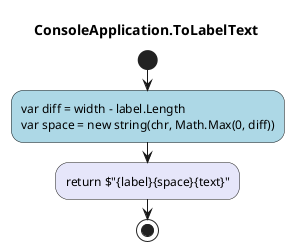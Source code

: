 @startuml ConsoleApplication.ToLabelText
title ConsoleApplication.ToLabelText
start
#LightBlue:var diff = width - label.Length
var space = new string(chr, Math.Max(0, diff));
#Lavender:return $"{label}{space}{text}";
stop
@enduml
